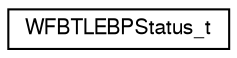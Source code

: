 digraph "Graphical Class Hierarchy"
{
  edge [fontname="FreeSans",fontsize="10",labelfontname="FreeSans",labelfontsize="10"];
  node [fontname="FreeSans",fontsize="10",shape=record];
  rankdir="LR";
  Node1 [label="WFBTLEBPStatus_t",height=0.2,width=0.4,color="black", fillcolor="white", style="filled",URL="$struct_w_f_b_t_l_e_b_p_status__t.html",tooltip="Represents the status reported by the Blood Pressure Monitor. "];
}
